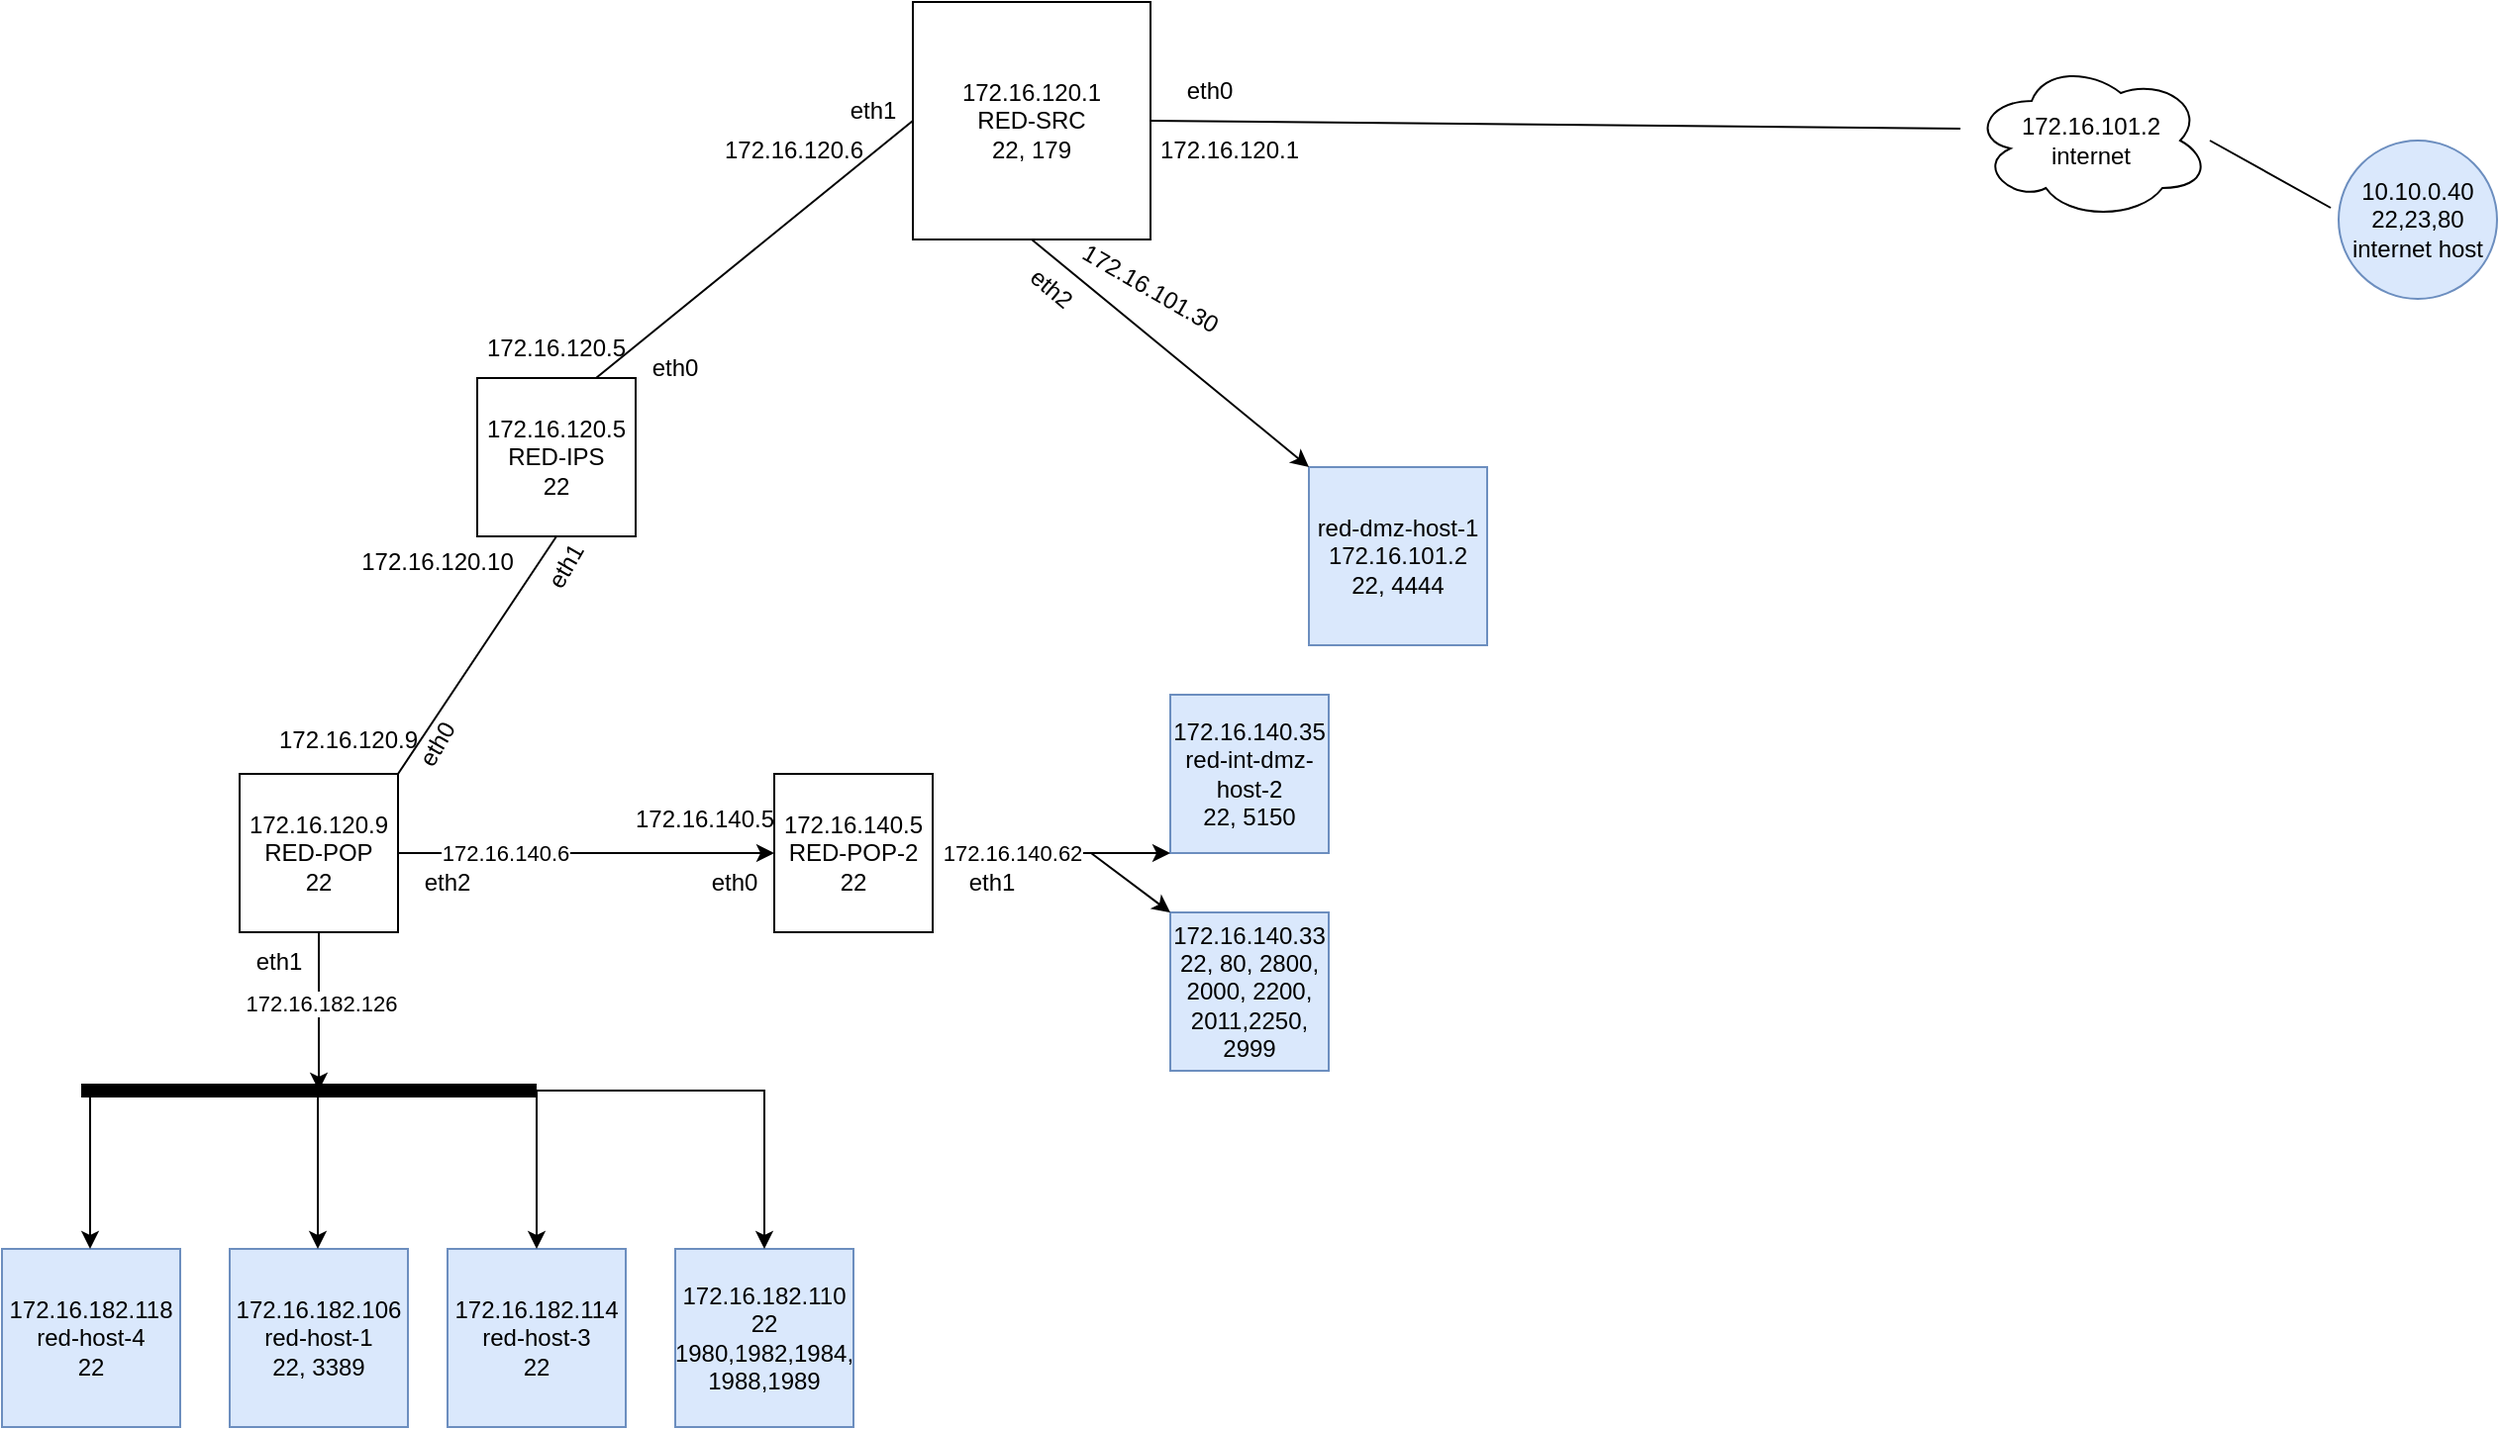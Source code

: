 <mxfile version="21.7.4" type="github">
  <diagram name="Page-1" id="UrDJopSaoNGkgVEs4yyK">
    <mxGraphModel dx="2212" dy="803" grid="1" gridSize="10" guides="1" tooltips="1" connect="1" arrows="1" fold="1" page="1" pageScale="1" pageWidth="850" pageHeight="1100" math="0" shadow="0">
      <root>
        <mxCell id="0" />
        <mxCell id="1" parent="0" />
        <mxCell id="YAoEmVfXCltqDfk8ny8T-8" value="172.16.120.1&lt;br&gt;RED-SRC&lt;br&gt;22, 179" style="whiteSpace=wrap;html=1;aspect=fixed;" vertex="1" parent="1">
          <mxGeometry x="-190" y="130" width="120" height="120" as="geometry" />
        </mxCell>
        <mxCell id="YAoEmVfXCltqDfk8ny8T-10" value="172.16.182.106&lt;br&gt;red-host-1&lt;br&gt;22, 3389" style="whiteSpace=wrap;html=1;aspect=fixed;fillColor=#dae8fc;strokeColor=#6c8ebf;" vertex="1" parent="1">
          <mxGeometry x="-535" y="760" width="90" height="90" as="geometry" />
        </mxCell>
        <mxCell id="YAoEmVfXCltqDfk8ny8T-48" style="edgeStyle=orthogonalEdgeStyle;rounded=0;orthogonalLoop=1;jettySize=auto;html=1;" edge="1" parent="1" source="YAoEmVfXCltqDfk8ny8T-11">
          <mxGeometry relative="1" as="geometry">
            <mxPoint x="-490" y="680" as="targetPoint" />
          </mxGeometry>
        </mxCell>
        <mxCell id="YAoEmVfXCltqDfk8ny8T-54" value="172.16.182.126" style="edgeLabel;html=1;align=center;verticalAlign=middle;resizable=0;points=[];" vertex="1" connectable="0" parent="YAoEmVfXCltqDfk8ny8T-48">
          <mxGeometry x="-0.106" y="1" relative="1" as="geometry">
            <mxPoint as="offset" />
          </mxGeometry>
        </mxCell>
        <mxCell id="YAoEmVfXCltqDfk8ny8T-11" value="172.16.120.9&lt;br&gt;RED-POP&lt;br&gt;22" style="whiteSpace=wrap;html=1;aspect=fixed;" vertex="1" parent="1">
          <mxGeometry x="-530" y="520" width="80" height="80" as="geometry" />
        </mxCell>
        <mxCell id="YAoEmVfXCltqDfk8ny8T-12" value="172.16.182.114&lt;br&gt;red-host-3&lt;br&gt;22" style="whiteSpace=wrap;html=1;aspect=fixed;fillColor=#dae8fc;strokeColor=#6c8ebf;" vertex="1" parent="1">
          <mxGeometry x="-425" y="760" width="90" height="90" as="geometry" />
        </mxCell>
        <mxCell id="YAoEmVfXCltqDfk8ny8T-13" value="172.16.182.118&lt;br&gt;red-host-4&lt;br&gt;22" style="whiteSpace=wrap;html=1;aspect=fixed;fillColor=#dae8fc;strokeColor=#6c8ebf;" vertex="1" parent="1">
          <mxGeometry x="-650" y="760" width="90" height="90" as="geometry" />
        </mxCell>
        <mxCell id="YAoEmVfXCltqDfk8ny8T-14" value="172.16.120.5&lt;br&gt;RED-IPS&lt;br&gt;22" style="whiteSpace=wrap;html=1;aspect=fixed;" vertex="1" parent="1">
          <mxGeometry x="-410" y="320" width="80" height="80" as="geometry" />
        </mxCell>
        <mxCell id="YAoEmVfXCltqDfk8ny8T-16" value="172.16.140.5&lt;br&gt;RED-POP-2&lt;br&gt;22" style="whiteSpace=wrap;html=1;aspect=fixed;" vertex="1" parent="1">
          <mxGeometry x="-260" y="520" width="80" height="80" as="geometry" />
        </mxCell>
        <mxCell id="YAoEmVfXCltqDfk8ny8T-18" value="10.10.0.40&lt;br&gt;22,23,80&lt;br&gt;internet host" style="ellipse;whiteSpace=wrap;html=1;aspect=fixed;fillColor=#dae8fc;strokeColor=#6c8ebf;" vertex="1" parent="1">
          <mxGeometry x="530" y="200" width="80" height="80" as="geometry" />
        </mxCell>
        <mxCell id="YAoEmVfXCltqDfk8ny8T-19" value="" style="endArrow=none;html=1;rounded=0;exitX=1;exitY=0.5;exitDx=0;exitDy=0;entryX=-0.05;entryY=0.425;entryDx=0;entryDy=0;entryPerimeter=0;" edge="1" parent="1" source="YAoEmVfXCltqDfk8ny8T-20" target="YAoEmVfXCltqDfk8ny8T-18">
          <mxGeometry width="50" height="50" relative="1" as="geometry">
            <mxPoint x="210" y="370" as="sourcePoint" />
            <mxPoint x="260" y="320" as="targetPoint" />
          </mxGeometry>
        </mxCell>
        <mxCell id="YAoEmVfXCltqDfk8ny8T-22" value="" style="endArrow=none;html=1;rounded=0;exitX=1;exitY=0.5;exitDx=0;exitDy=0;entryX=-0.05;entryY=0.425;entryDx=0;entryDy=0;entryPerimeter=0;" edge="1" parent="1" source="YAoEmVfXCltqDfk8ny8T-8" target="YAoEmVfXCltqDfk8ny8T-20">
          <mxGeometry width="50" height="50" relative="1" as="geometry">
            <mxPoint x="280" y="160" as="sourcePoint" />
            <mxPoint x="526" y="234" as="targetPoint" />
          </mxGeometry>
        </mxCell>
        <mxCell id="YAoEmVfXCltqDfk8ny8T-20" value="172.16.101.2&lt;br&gt;internet" style="ellipse;shape=cloud;whiteSpace=wrap;html=1;" vertex="1" parent="1">
          <mxGeometry x="345" y="160" width="120" height="80" as="geometry" />
        </mxCell>
        <mxCell id="YAoEmVfXCltqDfk8ny8T-23" value="eth0" style="text;html=1;strokeColor=none;fillColor=none;align=center;verticalAlign=middle;whiteSpace=wrap;rounded=0;" vertex="1" parent="1">
          <mxGeometry x="-70" y="160" width="60" height="30" as="geometry" />
        </mxCell>
        <mxCell id="YAoEmVfXCltqDfk8ny8T-24" value="172.16.120.1" style="text;html=1;strokeColor=none;fillColor=none;align=center;verticalAlign=middle;whiteSpace=wrap;rounded=0;" vertex="1" parent="1">
          <mxGeometry x="-60" y="190" width="60" height="30" as="geometry" />
        </mxCell>
        <mxCell id="YAoEmVfXCltqDfk8ny8T-25" value="" style="endArrow=none;html=1;rounded=0;" edge="1" parent="1">
          <mxGeometry width="50" height="50" relative="1" as="geometry">
            <mxPoint x="-350" y="320" as="sourcePoint" />
            <mxPoint x="-190" y="190" as="targetPoint" />
          </mxGeometry>
        </mxCell>
        <mxCell id="YAoEmVfXCltqDfk8ny8T-27" value="eth1" style="text;html=1;strokeColor=none;fillColor=none;align=center;verticalAlign=middle;whiteSpace=wrap;rounded=0;" vertex="1" parent="1">
          <mxGeometry x="-240" y="170" width="60" height="30" as="geometry" />
        </mxCell>
        <mxCell id="YAoEmVfXCltqDfk8ny8T-28" value="172.16.120.6" style="text;html=1;strokeColor=none;fillColor=none;align=center;verticalAlign=middle;whiteSpace=wrap;rounded=0;" vertex="1" parent="1">
          <mxGeometry x="-280" y="190" width="60" height="30" as="geometry" />
        </mxCell>
        <mxCell id="YAoEmVfXCltqDfk8ny8T-31" value="172.16.120.5" style="text;html=1;strokeColor=none;fillColor=none;align=center;verticalAlign=middle;whiteSpace=wrap;rounded=0;" vertex="1" parent="1">
          <mxGeometry x="-400" y="290" width="60" height="30" as="geometry" />
        </mxCell>
        <mxCell id="YAoEmVfXCltqDfk8ny8T-32" value="eth0" style="text;html=1;strokeColor=none;fillColor=none;align=center;verticalAlign=middle;whiteSpace=wrap;rounded=0;" vertex="1" parent="1">
          <mxGeometry x="-340" y="300" width="60" height="30" as="geometry" />
        </mxCell>
        <mxCell id="YAoEmVfXCltqDfk8ny8T-33" value="&lt;br style=&quot;border-color: var(--border-color);&quot;&gt;172.16.120.10" style="text;html=1;strokeColor=none;fillColor=none;align=center;verticalAlign=middle;whiteSpace=wrap;rounded=0;" vertex="1" parent="1">
          <mxGeometry x="-460" y="390" width="60" height="30" as="geometry" />
        </mxCell>
        <mxCell id="YAoEmVfXCltqDfk8ny8T-34" value="" style="endArrow=none;html=1;rounded=0;entryX=0.5;entryY=1;entryDx=0;entryDy=0;exitX=1;exitY=0;exitDx=0;exitDy=0;" edge="1" parent="1" source="YAoEmVfXCltqDfk8ny8T-11" target="YAoEmVfXCltqDfk8ny8T-14">
          <mxGeometry width="50" height="50" relative="1" as="geometry">
            <mxPoint x="-430" y="500" as="sourcePoint" />
            <mxPoint x="-380" y="450" as="targetPoint" />
          </mxGeometry>
        </mxCell>
        <mxCell id="YAoEmVfXCltqDfk8ny8T-35" value="eth1" style="text;html=1;strokeColor=none;fillColor=none;align=center;verticalAlign=middle;whiteSpace=wrap;rounded=0;rotation=-60;" vertex="1" parent="1">
          <mxGeometry x="-395" y="400" width="60" height="30" as="geometry" />
        </mxCell>
        <mxCell id="YAoEmVfXCltqDfk8ny8T-36" value="eth0" style="text;html=1;strokeColor=none;fillColor=none;align=center;verticalAlign=middle;whiteSpace=wrap;rounded=0;rotation=-60;" vertex="1" parent="1">
          <mxGeometry x="-460" y="490" width="60" height="30" as="geometry" />
        </mxCell>
        <mxCell id="YAoEmVfXCltqDfk8ny8T-37" value="&lt;br style=&quot;border-color: var(--border-color);&quot;&gt;172.16.120.9" style="text;html=1;strokeColor=none;fillColor=none;align=center;verticalAlign=middle;whiteSpace=wrap;rounded=0;" vertex="1" parent="1">
          <mxGeometry x="-510" y="480" width="70" height="30" as="geometry" />
        </mxCell>
        <mxCell id="YAoEmVfXCltqDfk8ny8T-46" value="eth1" style="text;html=1;strokeColor=none;fillColor=none;align=center;verticalAlign=middle;whiteSpace=wrap;rounded=0;" vertex="1" parent="1">
          <mxGeometry x="-540" y="600" width="60" height="30" as="geometry" />
        </mxCell>
        <mxCell id="YAoEmVfXCltqDfk8ny8T-47" value="" style="endArrow=none;html=1;rounded=0;jumpSize=14;strokeWidth=7;" edge="1" parent="1">
          <mxGeometry width="50" height="50" relative="1" as="geometry">
            <mxPoint x="-610" y="680" as="sourcePoint" />
            <mxPoint x="-380" y="680" as="targetPoint" />
          </mxGeometry>
        </mxCell>
        <mxCell id="YAoEmVfXCltqDfk8ny8T-49" style="edgeStyle=orthogonalEdgeStyle;rounded=0;orthogonalLoop=1;jettySize=auto;html=1;" edge="1" parent="1">
          <mxGeometry relative="1" as="geometry">
            <mxPoint x="-605.5" y="760" as="targetPoint" />
            <mxPoint x="-605.5" y="680" as="sourcePoint" />
          </mxGeometry>
        </mxCell>
        <mxCell id="YAoEmVfXCltqDfk8ny8T-50" style="edgeStyle=orthogonalEdgeStyle;rounded=0;orthogonalLoop=1;jettySize=auto;html=1;" edge="1" parent="1">
          <mxGeometry relative="1" as="geometry">
            <mxPoint x="-490.5" y="760" as="targetPoint" />
            <mxPoint x="-490.5" y="680" as="sourcePoint" />
            <Array as="points">
              <mxPoint x="-490.5" y="710" />
              <mxPoint x="-490.5" y="710" />
            </Array>
          </mxGeometry>
        </mxCell>
        <mxCell id="YAoEmVfXCltqDfk8ny8T-51" style="edgeStyle=orthogonalEdgeStyle;rounded=0;orthogonalLoop=1;jettySize=auto;html=1;" edge="1" parent="1">
          <mxGeometry relative="1" as="geometry">
            <mxPoint x="-380" y="760" as="targetPoint" />
            <mxPoint x="-380" y="680" as="sourcePoint" />
          </mxGeometry>
        </mxCell>
        <mxCell id="YAoEmVfXCltqDfk8ny8T-55" value="" style="endArrow=classic;html=1;rounded=0;exitX=1;exitY=0.5;exitDx=0;exitDy=0;entryX=0;entryY=0.5;entryDx=0;entryDy=0;" edge="1" parent="1" source="YAoEmVfXCltqDfk8ny8T-11" target="YAoEmVfXCltqDfk8ny8T-16">
          <mxGeometry width="50" height="50" relative="1" as="geometry">
            <mxPoint x="-290" y="620" as="sourcePoint" />
            <mxPoint x="-310" y="560" as="targetPoint" />
          </mxGeometry>
        </mxCell>
        <mxCell id="YAoEmVfXCltqDfk8ny8T-56" value="172.16.140.6" style="edgeLabel;html=1;align=center;verticalAlign=middle;resizable=0;points=[];" vertex="1" connectable="0" parent="YAoEmVfXCltqDfk8ny8T-55">
          <mxGeometry x="-0.043" relative="1" as="geometry">
            <mxPoint x="-37" as="offset" />
          </mxGeometry>
        </mxCell>
        <mxCell id="YAoEmVfXCltqDfk8ny8T-57" value="eth2" style="text;html=1;strokeColor=none;fillColor=none;align=center;verticalAlign=middle;whiteSpace=wrap;rounded=0;" vertex="1" parent="1">
          <mxGeometry x="-455" y="560" width="60" height="30" as="geometry" />
        </mxCell>
        <mxCell id="YAoEmVfXCltqDfk8ny8T-58" value="red-dmz-host-1&lt;br&gt;172.16.101.2&lt;br&gt;22, 4444" style="whiteSpace=wrap;html=1;aspect=fixed;fillColor=#dae8fc;strokeColor=#6c8ebf;" vertex="1" parent="1">
          <mxGeometry x="10" y="365" width="90" height="90" as="geometry" />
        </mxCell>
        <mxCell id="YAoEmVfXCltqDfk8ny8T-59" value="172.16.101.30" style="text;html=1;strokeColor=none;fillColor=none;align=center;verticalAlign=middle;whiteSpace=wrap;rounded=0;rotation=30;" vertex="1" parent="1">
          <mxGeometry x="-100" y="260" width="60" height="30" as="geometry" />
        </mxCell>
        <mxCell id="YAoEmVfXCltqDfk8ny8T-60" value="" style="endArrow=classic;html=1;rounded=0;exitX=0.5;exitY=1;exitDx=0;exitDy=0;entryX=0;entryY=0;entryDx=0;entryDy=0;" edge="1" parent="1" source="YAoEmVfXCltqDfk8ny8T-8" target="YAoEmVfXCltqDfk8ny8T-58">
          <mxGeometry width="50" height="50" relative="1" as="geometry">
            <mxPoint x="-120" y="400" as="sourcePoint" />
            <mxPoint x="-70" y="350" as="targetPoint" />
          </mxGeometry>
        </mxCell>
        <mxCell id="YAoEmVfXCltqDfk8ny8T-61" value="eth2" style="text;html=1;strokeColor=none;fillColor=none;align=center;verticalAlign=middle;whiteSpace=wrap;rounded=0;rotation=40;" vertex="1" parent="1">
          <mxGeometry x="-150" y="260" width="60" height="30" as="geometry" />
        </mxCell>
        <mxCell id="YAoEmVfXCltqDfk8ny8T-63" value="&lt;br style=&quot;border-color: var(--border-color);&quot;&gt;172.16.140.5" style="text;html=1;strokeColor=none;fillColor=none;align=center;verticalAlign=middle;whiteSpace=wrap;rounded=0;" vertex="1" parent="1">
          <mxGeometry x="-330" y="520" width="70" height="30" as="geometry" />
        </mxCell>
        <mxCell id="YAoEmVfXCltqDfk8ny8T-66" value="eth0" style="text;html=1;strokeColor=none;fillColor=none;align=center;verticalAlign=middle;whiteSpace=wrap;rounded=0;" vertex="1" parent="1">
          <mxGeometry x="-310" y="560" width="60" height="30" as="geometry" />
        </mxCell>
        <mxCell id="YAoEmVfXCltqDfk8ny8T-69" value="172.16.140.35&lt;br&gt;red-int-dmz-host-2&lt;br&gt;22, 5150" style="whiteSpace=wrap;html=1;aspect=fixed;fillColor=#dae8fc;strokeColor=#6c8ebf;" vertex="1" parent="1">
          <mxGeometry x="-60" y="480" width="80" height="80" as="geometry" />
        </mxCell>
        <mxCell id="YAoEmVfXCltqDfk8ny8T-70" value="" style="endArrow=classic;html=1;rounded=0;" edge="1" parent="1">
          <mxGeometry width="50" height="50" relative="1" as="geometry">
            <mxPoint x="-110" y="560" as="sourcePoint" />
            <mxPoint x="-60" y="560" as="targetPoint" />
          </mxGeometry>
        </mxCell>
        <mxCell id="YAoEmVfXCltqDfk8ny8T-71" value="172.16.140.62" style="edgeLabel;html=1;align=center;verticalAlign=middle;resizable=0;points=[];" vertex="1" connectable="0" parent="YAoEmVfXCltqDfk8ny8T-70">
          <mxGeometry x="0.083" relative="1" as="geometry">
            <mxPoint x="-57" as="offset" />
          </mxGeometry>
        </mxCell>
        <mxCell id="YAoEmVfXCltqDfk8ny8T-72" value="" style="endArrow=classic;html=1;rounded=0;exitX=1;exitY=0.5;exitDx=0;exitDy=0;" edge="1" parent="1" source="YAoEmVfXCltqDfk8ny8T-16" target="YAoEmVfXCltqDfk8ny8T-67">
          <mxGeometry width="50" height="50" relative="1" as="geometry">
            <mxPoint x="-180" y="560" as="sourcePoint" />
            <mxPoint x="-60" y="560" as="targetPoint" />
          </mxGeometry>
        </mxCell>
        <mxCell id="YAoEmVfXCltqDfk8ny8T-67" value="eth1" style="text;html=1;strokeColor=none;fillColor=none;align=center;verticalAlign=middle;whiteSpace=wrap;rounded=0;rotation=0;" vertex="1" parent="1">
          <mxGeometry x="-180.0" y="560.001" width="60" height="30" as="geometry" />
        </mxCell>
        <mxCell id="YAoEmVfXCltqDfk8ny8T-75" value="172.16.140.33&lt;br&gt;22, 80, 2800, 2000, 2200, 2011,2250, 2999" style="whiteSpace=wrap;html=1;aspect=fixed;fillColor=#dae8fc;strokeColor=#6c8ebf;" vertex="1" parent="1">
          <mxGeometry x="-60" y="590" width="80" height="80" as="geometry" />
        </mxCell>
        <mxCell id="YAoEmVfXCltqDfk8ny8T-76" value="172.16.182.110&lt;br&gt;22&lt;br&gt;1980,1982,1984,&lt;br&gt;1988,1989" style="whiteSpace=wrap;html=1;aspect=fixed;fillColor=#dae8fc;strokeColor=#6c8ebf;" vertex="1" parent="1">
          <mxGeometry x="-310" y="760" width="90" height="90" as="geometry" />
        </mxCell>
        <mxCell id="YAoEmVfXCltqDfk8ny8T-77" style="edgeStyle=orthogonalEdgeStyle;rounded=0;orthogonalLoop=1;jettySize=auto;html=1;entryX=0.5;entryY=0;entryDx=0;entryDy=0;" edge="1" parent="1" target="YAoEmVfXCltqDfk8ny8T-76">
          <mxGeometry relative="1" as="geometry">
            <mxPoint x="-300" y="750" as="targetPoint" />
            <mxPoint x="-380" y="680" as="sourcePoint" />
            <Array as="points">
              <mxPoint x="-265" y="680" />
            </Array>
          </mxGeometry>
        </mxCell>
        <mxCell id="YAoEmVfXCltqDfk8ny8T-81" value="" style="endArrow=classic;html=1;rounded=0;entryX=0;entryY=0;entryDx=0;entryDy=0;" edge="1" parent="1" target="YAoEmVfXCltqDfk8ny8T-75">
          <mxGeometry width="50" height="50" relative="1" as="geometry">
            <mxPoint x="-100" y="560" as="sourcePoint" />
            <mxPoint x="-120" y="700" as="targetPoint" />
          </mxGeometry>
        </mxCell>
      </root>
    </mxGraphModel>
  </diagram>
</mxfile>
